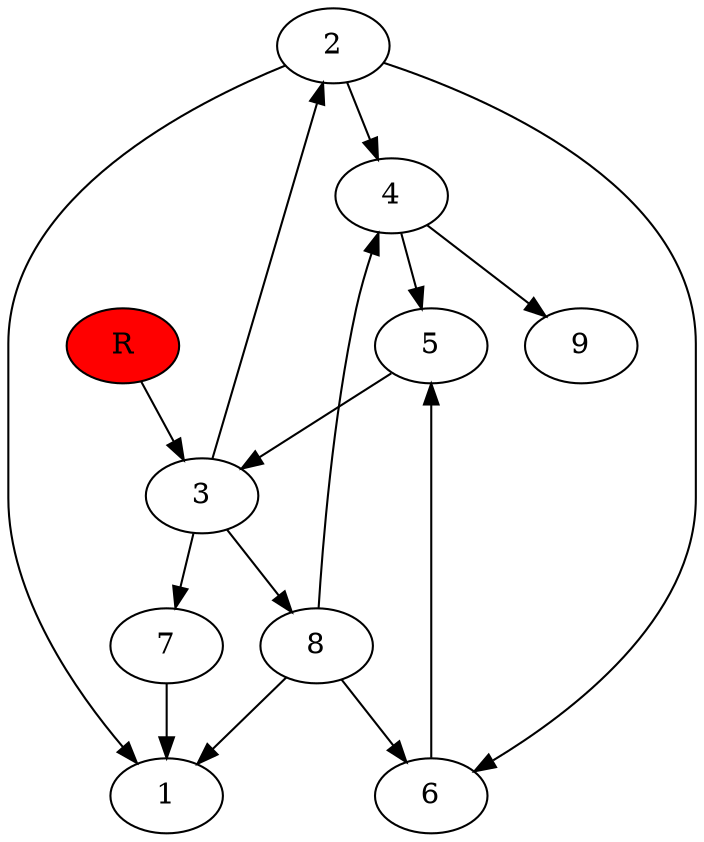 digraph prb20430 {
	1
	2
	3
	4
	5
	6
	7
	8
	R [fillcolor="#ff0000" style=filled]
	2 -> 1
	2 -> 4
	2 -> 6
	3 -> 2
	3 -> 7
	3 -> 8
	4 -> 5
	4 -> 9
	5 -> 3
	6 -> 5
	7 -> 1
	8 -> 1
	8 -> 4
	8 -> 6
	R -> 3
}
